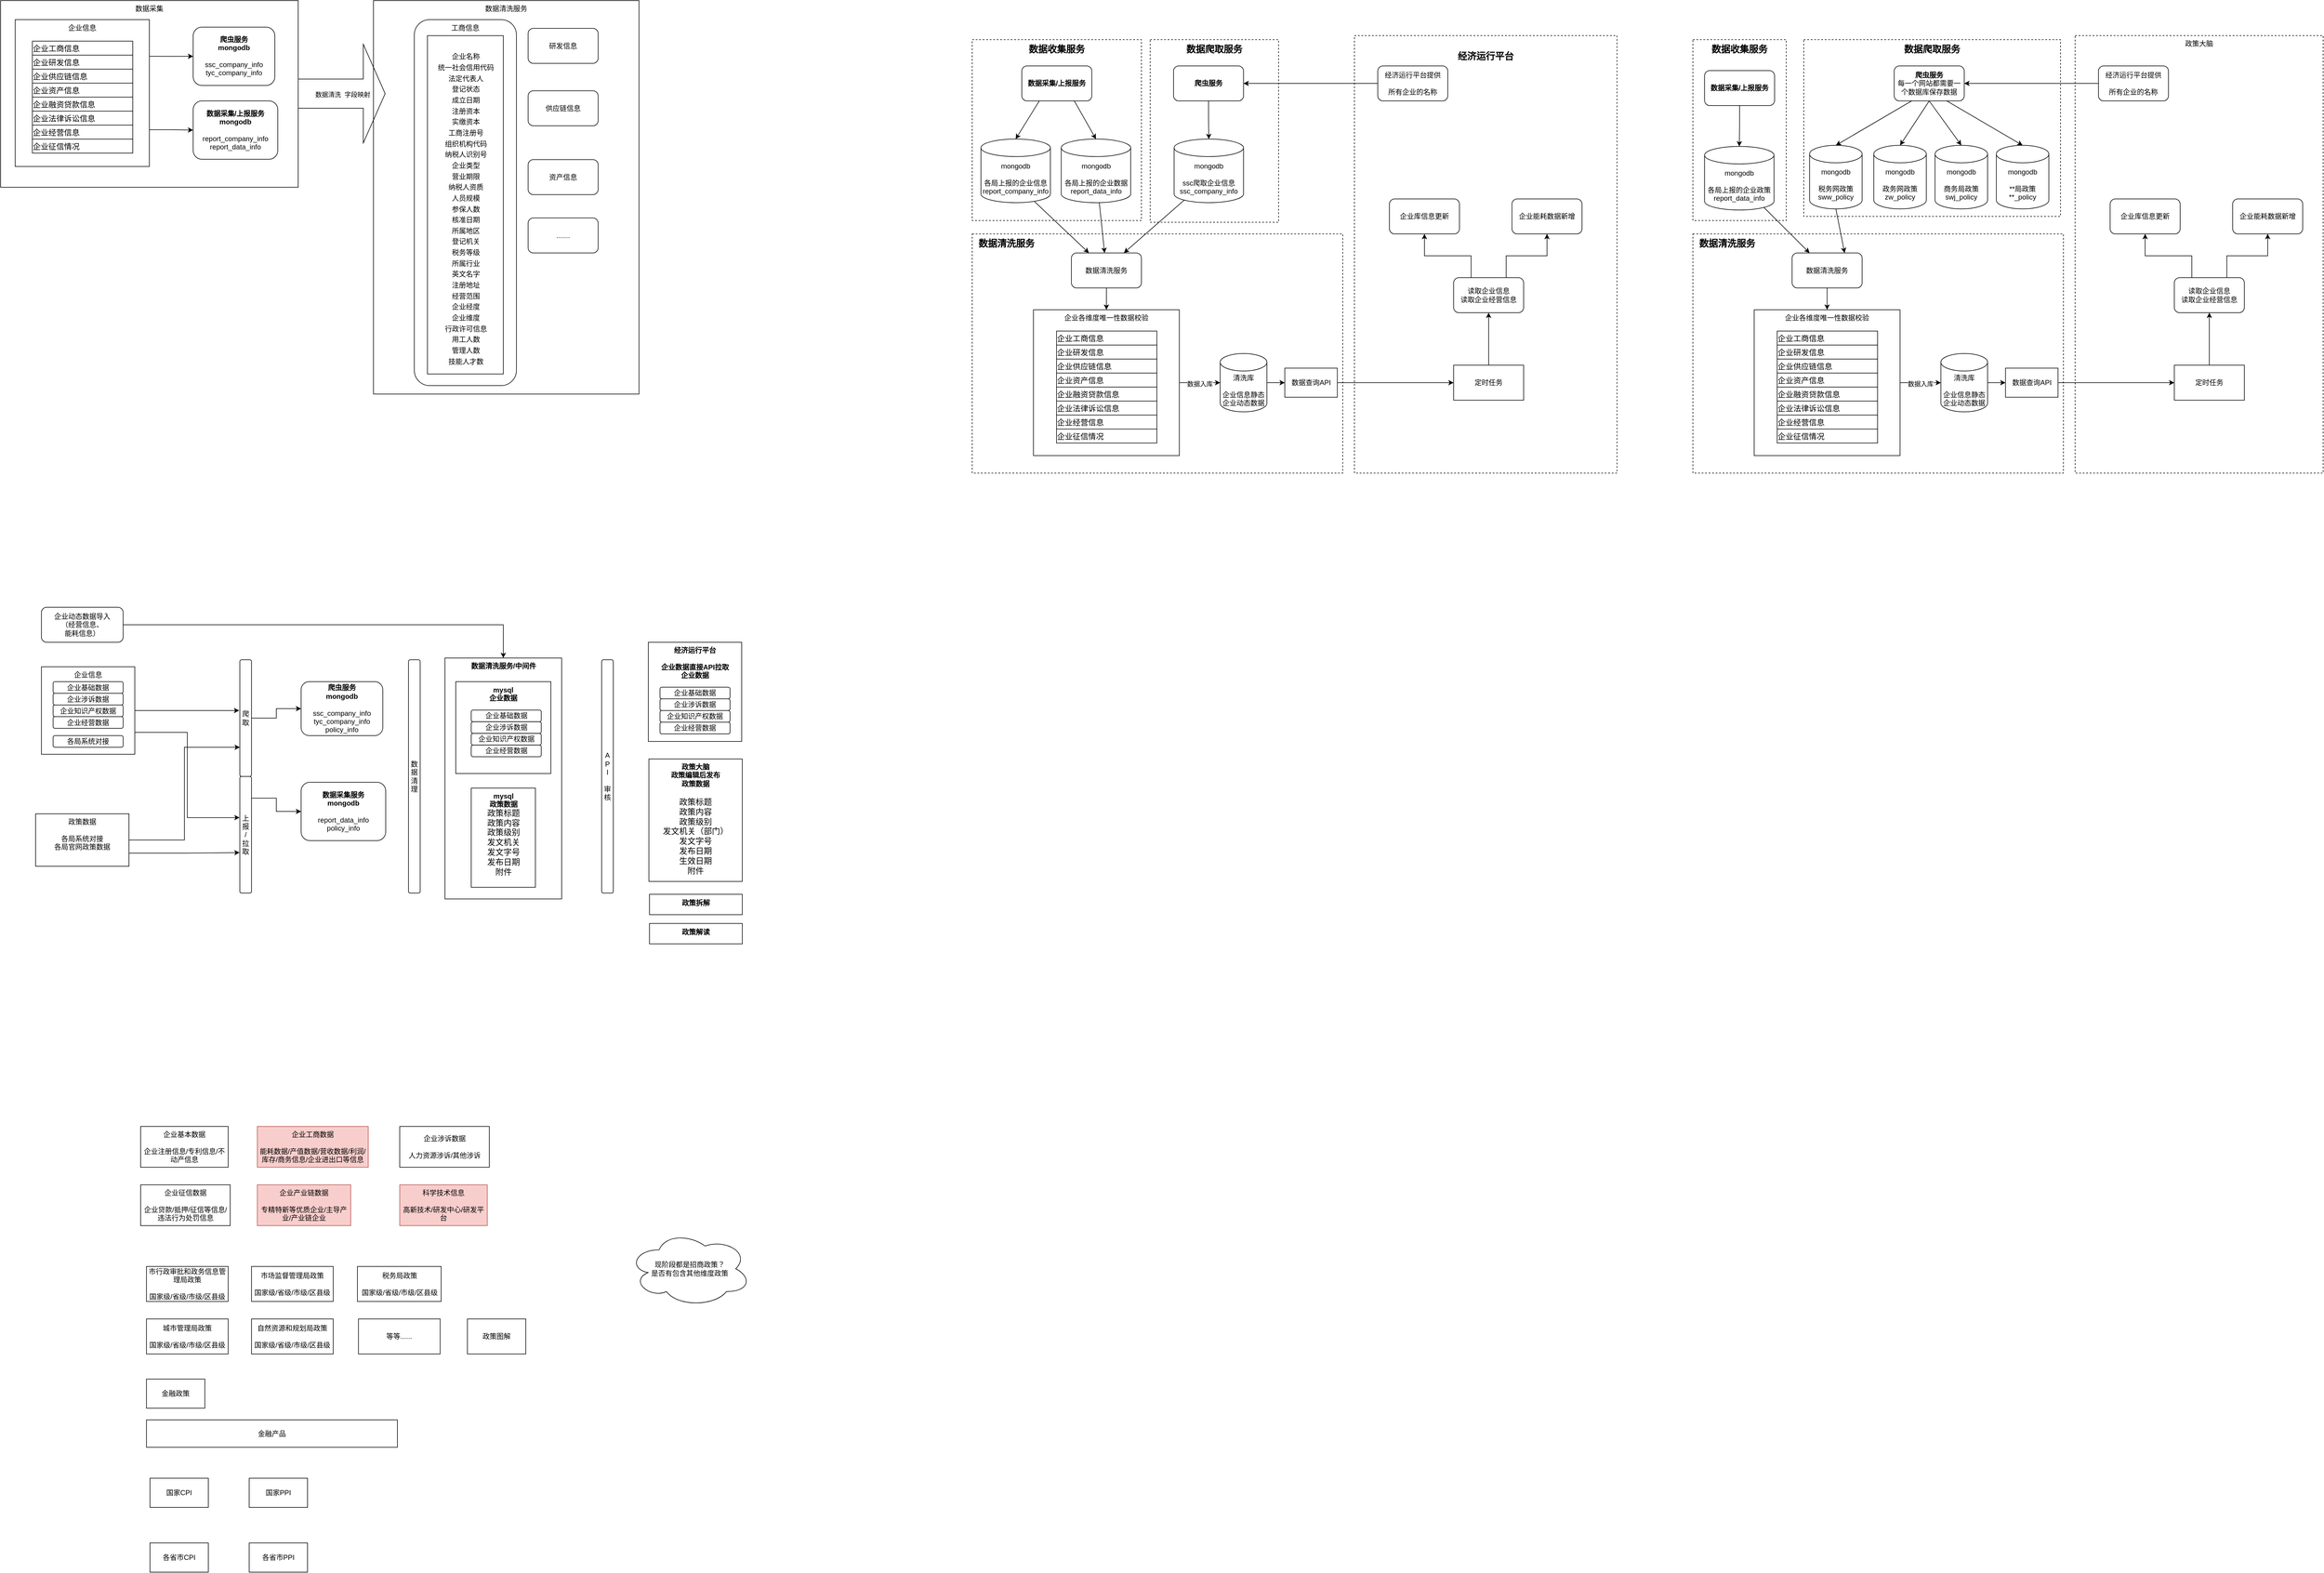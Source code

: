 <mxfile version="22.0.4" type="github">
  <diagram name="第 1 页" id="4M4HZLaa6iFDXuhIEwjB">
    <mxGraphModel dx="1397" dy="775" grid="1" gridSize="10" guides="1" tooltips="1" connect="1" arrows="1" fold="1" page="1" pageScale="1" pageWidth="827" pageHeight="1169" math="0" shadow="0">
      <root>
        <mxCell id="0" />
        <mxCell id="1" parent="0" />
        <mxCell id="1SE_jWrrDIv0ONDhs8Yy-70" value="&lt;b&gt;&lt;font style=&quot;font-size: 16px;&quot;&gt;&amp;nbsp; 数据清洗服务&lt;/font&gt;&lt;/b&gt;" style="rounded=0;whiteSpace=wrap;html=1;align=left;verticalAlign=top;dashed=1;" vertex="1" parent="1">
          <mxGeometry x="1695" y="440" width="635" height="410" as="geometry" />
        </mxCell>
        <mxCell id="1SE_jWrrDIv0ONDhs8Yy-69" value="&lt;b&gt;&lt;font style=&quot;font-size: 16px;&quot;&gt;数据爬取服务&lt;/font&gt;&lt;/b&gt;" style="rounded=0;whiteSpace=wrap;html=1;verticalAlign=top;dashed=1;" vertex="1" parent="1">
          <mxGeometry x="2000" y="106.99" width="220" height="313.01" as="geometry" />
        </mxCell>
        <mxCell id="1SE_jWrrDIv0ONDhs8Yy-68" value="&lt;b&gt;&lt;font style=&quot;font-size: 16px;&quot;&gt;数据收集服务&lt;/font&gt;&lt;/b&gt;" style="rounded=0;whiteSpace=wrap;html=1;verticalAlign=top;dashed=1;" vertex="1" parent="1">
          <mxGeometry x="1695" y="106.99" width="290" height="310" as="geometry" />
        </mxCell>
        <mxCell id="1SE_jWrrDIv0ONDhs8Yy-67" value="&lt;b&gt;&lt;font style=&quot;font-size: 16px;&quot;&gt;&lt;br&gt;经济运行平台&lt;/font&gt;&lt;/b&gt;" style="rounded=0;whiteSpace=wrap;html=1;verticalAlign=top;dashed=1;" vertex="1" parent="1">
          <mxGeometry x="2350" y="100" width="450" height="750" as="geometry" />
        </mxCell>
        <mxCell id="bBOoKxX_dk00QMiVEn9z-44" value="数据清洗服务" style="rounded=0;whiteSpace=wrap;html=1;verticalAlign=top;" parent="1" vertex="1">
          <mxGeometry x="669" y="40.0" width="455" height="674.51" as="geometry" />
        </mxCell>
        <mxCell id="1SE_jWrrDIv0ONDhs8Yy-3" value="数据采集" style="rounded=0;whiteSpace=wrap;html=1;verticalAlign=top;" vertex="1" parent="1">
          <mxGeometry x="30" y="40" width="510" height="320" as="geometry" />
        </mxCell>
        <mxCell id="b4rSDZkDvvmOPCsf5r1Y-9" value="企业信息&lt;br&gt;&lt;br&gt;&lt;table style=&quot;border-collapse: collapse; table-layout: fixed; width: 0px;&quot;&gt;&lt;colgroup&gt;&lt;col style=&quot;width: 172px;&quot; width=&quot;172&quot;&gt;&lt;/colgroup&gt;&lt;tbody&gt;&lt;tr style=&quot;height: 24px;&quot; height=&quot;24&quot;&gt;&lt;td style=&quot;empty-cells: show; line-height: normal; vertical-align: middle; outline-width: 0px; overflow-wrap: break-word; word-break: normal; font-size: 10pt; border-width: 0.5pt; border-style: solid; border-color: rgb(0, 0, 0); text-align: left; width: 172px;&quot; width=&quot;172&quot;&gt;企业工商信息&lt;/td&gt;&lt;/tr&gt;&lt;tr style=&quot;height: 24px;&quot; height=&quot;24&quot;&gt;&lt;td style=&quot;empty-cells: show; line-height: normal; vertical-align: middle; outline-width: 0px; overflow-wrap: break-word; word-break: normal; font-size: 10pt; border-width: 0.5pt; border-style: solid; border-color: rgb(0, 0, 0); text-align: left; width: 172px;&quot; width=&quot;172&quot;&gt;企业研发信息&lt;/td&gt;&lt;/tr&gt;&lt;tr style=&quot;height: 24px;&quot; height=&quot;24&quot;&gt;&lt;td style=&quot;empty-cells: show; line-height: normal; vertical-align: middle; outline-width: 0px; overflow-wrap: break-word; word-break: normal; font-size: 10pt; border-width: 0.5pt; border-style: solid; border-color: rgb(0, 0, 0); text-align: left; width: 172px;&quot; width=&quot;172&quot;&gt;企业供应链信息&lt;/td&gt;&lt;/tr&gt;&lt;tr style=&quot;height: 24px;&quot; height=&quot;24&quot;&gt;&lt;td style=&quot;empty-cells: show; line-height: normal; vertical-align: middle; outline-width: 0px; overflow-wrap: break-word; word-break: normal; font-size: 10pt; border-width: 0.5pt; border-style: solid; border-color: rgb(0, 0, 0); text-align: left; width: 172px;&quot; width=&quot;172&quot;&gt;企业资产信息&lt;/td&gt;&lt;/tr&gt;&lt;tr style=&quot;height: 24px;&quot; height=&quot;24&quot;&gt;&lt;td style=&quot;empty-cells: show; line-height: normal; vertical-align: middle; outline-width: 0px; overflow-wrap: break-word; word-break: normal; font-size: 10pt; border-width: 0.5pt; border-style: solid; border-color: rgb(0, 0, 0); text-align: left; width: 172px;&quot; width=&quot;172&quot;&gt;企业融资贷款信息&lt;/td&gt;&lt;/tr&gt;&lt;tr style=&quot;height: 24px;&quot; height=&quot;24&quot;&gt;&lt;td style=&quot;empty-cells: show; line-height: normal; vertical-align: middle; outline-width: 0px; overflow-wrap: break-word; word-break: normal; font-size: 10pt; border-width: 0.5pt; border-style: solid; border-color: rgb(0, 0, 0); text-align: left; width: 172px;&quot; width=&quot;172&quot;&gt;企业法律诉讼信息&lt;/td&gt;&lt;/tr&gt;&lt;tr style=&quot;height: 24px;&quot; height=&quot;24&quot;&gt;&lt;td style=&quot;empty-cells: show; line-height: normal; vertical-align: middle; outline-width: 0px; overflow-wrap: break-word; word-break: normal; font-size: 10pt; border-width: 0.5pt; border-style: solid; border-color: rgb(0, 0, 0); text-align: left; width: 172px;&quot; width=&quot;172&quot;&gt;企业经营信息&lt;/td&gt;&lt;/tr&gt;&lt;tr style=&quot;height: 24px;&quot; height=&quot;24&quot;&gt;&lt;td style=&quot;empty-cells: show; line-height: normal; vertical-align: middle; outline-width: 0px; overflow-wrap: break-word; word-break: normal; font-size: 10pt; border-width: 0.5pt; border-style: solid; border-color: rgb(0, 0, 0); text-align: left; width: 172px;&quot; width=&quot;172&quot;&gt;企业征信情况&lt;/td&gt;&lt;/tr&gt;&lt;/tbody&gt;&lt;/table&gt;" style="rounded=0;whiteSpace=wrap;html=1;align=center;verticalAlign=top;" parent="1" vertex="1">
          <mxGeometry x="55" y="72.62" width="230" height="251.75" as="geometry" />
        </mxCell>
        <mxCell id="b4rSDZkDvvmOPCsf5r1Y-11" style="edgeStyle=orthogonalEdgeStyle;rounded=0;orthogonalLoop=1;jettySize=auto;html=1;entryX=0;entryY=0.5;entryDx=0;entryDy=0;exitX=1;exitY=0.25;exitDx=0;exitDy=0;" parent="1" source="b4rSDZkDvvmOPCsf5r1Y-9" target="b4rSDZkDvvmOPCsf5r1Y-3" edge="1">
          <mxGeometry relative="1" as="geometry">
            <mxPoint x="385" y="130.49" as="sourcePoint" />
          </mxGeometry>
        </mxCell>
        <mxCell id="b4rSDZkDvvmOPCsf5r1Y-3" value="&lt;b&gt;爬虫服务&lt;br&gt;mongodb&lt;br&gt;&lt;/b&gt;&lt;br&gt;ssc_company_info&lt;br&gt;tyc_company_info" style="rounded=1;whiteSpace=wrap;html=1;" parent="1" vertex="1">
          <mxGeometry x="360" y="85.49" width="140" height="100" as="geometry" />
        </mxCell>
        <mxCell id="yWDx3WJLYbUsVVYtLUWM-5" style="edgeStyle=orthogonalEdgeStyle;rounded=0;orthogonalLoop=1;jettySize=auto;html=1;exitX=1;exitY=0.75;exitDx=0;exitDy=0;" parent="1" source="b4rSDZkDvvmOPCsf5r1Y-9" target="yWDx3WJLYbUsVVYtLUWM-2" edge="1">
          <mxGeometry relative="1" as="geometry">
            <mxPoint x="383.12" y="267.69" as="sourcePoint" />
          </mxGeometry>
        </mxCell>
        <mxCell id="yWDx3WJLYbUsVVYtLUWM-2" value="&lt;b style=&quot;border-color: var(--border-color);&quot;&gt;数据采集/上报服务&lt;br&gt;mongodb&lt;br&gt;&lt;/b&gt;&lt;br&gt;report_company_info&lt;br&gt;report_data_info" style="rounded=1;whiteSpace=wrap;html=1;" parent="1" vertex="1">
          <mxGeometry x="360" y="211.99" width="145" height="100" as="geometry" />
        </mxCell>
        <mxCell id="Ni6QwDA9w7rpbr3JU669-1" value="企业基本数据&lt;br&gt;&lt;br&gt;企业注册信息/专利信息/不动产信息" style="rounded=0;whiteSpace=wrap;html=1;" parent="1" vertex="1">
          <mxGeometry x="270" y="1970" width="150" height="70" as="geometry" />
        </mxCell>
        <mxCell id="Ni6QwDA9w7rpbr3JU669-2" value="企业工商数据&lt;br&gt;&lt;br&gt;能耗数据/产值数据/营收数据/利润/库存/商务信息/企业进出口等信息" style="rounded=0;whiteSpace=wrap;html=1;fillColor=#f8cecc;strokeColor=#b85450;" parent="1" vertex="1">
          <mxGeometry x="470" y="1970" width="190" height="70" as="geometry" />
        </mxCell>
        <mxCell id="Ni6QwDA9w7rpbr3JU669-3" value="市行政审批和政务信息管理局政策&lt;br&gt;&lt;br&gt;国家级/省级/市级/区县级" style="rounded=0;whiteSpace=wrap;html=1;" parent="1" vertex="1">
          <mxGeometry x="280" y="2210" width="140" height="60" as="geometry" />
        </mxCell>
        <mxCell id="Ni6QwDA9w7rpbr3JU669-8" value="金融政策" style="rounded=0;whiteSpace=wrap;html=1;" parent="1" vertex="1">
          <mxGeometry x="280" y="2403" width="100" height="50" as="geometry" />
        </mxCell>
        <mxCell id="Ni6QwDA9w7rpbr3JU669-9" value="金融产品" style="rounded=0;whiteSpace=wrap;html=1;" parent="1" vertex="1">
          <mxGeometry x="280" y="2473" width="430" height="47" as="geometry" />
        </mxCell>
        <mxCell id="Ni6QwDA9w7rpbr3JU669-10" value="政策图解" style="rounded=0;whiteSpace=wrap;html=1;" parent="1" vertex="1">
          <mxGeometry x="830" y="2300" width="100" height="60" as="geometry" />
        </mxCell>
        <mxCell id="Ni6QwDA9w7rpbr3JU669-11" value="国家CPI" style="rounded=0;whiteSpace=wrap;html=1;" parent="1" vertex="1">
          <mxGeometry x="286" y="2573" width="100" height="50" as="geometry" />
        </mxCell>
        <mxCell id="Ni6QwDA9w7rpbr3JU669-12" value="各省市CPI" style="rounded=0;whiteSpace=wrap;html=1;aspect=fixed;" parent="1" vertex="1">
          <mxGeometry x="286" y="2684" width="100" height="50" as="geometry" />
        </mxCell>
        <mxCell id="Ni6QwDA9w7rpbr3JU669-13" value="国家PPI" style="rounded=0;whiteSpace=wrap;html=1;" parent="1" vertex="1">
          <mxGeometry x="456" y="2573" width="100" height="50" as="geometry" />
        </mxCell>
        <mxCell id="Ni6QwDA9w7rpbr3JU669-14" value="各省市PPI" style="rounded=0;whiteSpace=wrap;html=1;aspect=fixed;" parent="1" vertex="1">
          <mxGeometry x="456" y="2684" width="100" height="50" as="geometry" />
        </mxCell>
        <mxCell id="Ni6QwDA9w7rpbr3JU669-15" value="企业涉诉数据&lt;br&gt;&lt;br&gt;人力资源涉诉/其他涉诉" style="rounded=0;whiteSpace=wrap;html=1;" parent="1" vertex="1">
          <mxGeometry x="714" y="1970" width="153.5" height="70" as="geometry" />
        </mxCell>
        <mxCell id="Ni6QwDA9w7rpbr3JU669-16" value="市场监督管理局政策&lt;br&gt;&lt;br&gt;国家级/省级/市级/区县级" style="rounded=0;whiteSpace=wrap;html=1;" parent="1" vertex="1">
          <mxGeometry x="460" y="2210" width="140" height="60" as="geometry" />
        </mxCell>
        <mxCell id="Ni6QwDA9w7rpbr3JU669-17" value="税务局政策&lt;br&gt;&lt;br&gt;国家级/省级/市级/区县级" style="rounded=0;whiteSpace=wrap;html=1;" parent="1" vertex="1">
          <mxGeometry x="641.5" y="2210" width="143.5" height="60" as="geometry" />
        </mxCell>
        <mxCell id="Ni6QwDA9w7rpbr3JU669-19" value="城市管理局政策&lt;br&gt;&lt;br&gt;国家级/省级/市级/区县级" style="rounded=0;whiteSpace=wrap;html=1;" parent="1" vertex="1">
          <mxGeometry x="280" y="2300" width="140" height="60" as="geometry" />
        </mxCell>
        <mxCell id="Ni6QwDA9w7rpbr3JU669-20" value="自然资源和规划局政策&lt;br&gt;&lt;br&gt;国家级/省级/市级/区县级" style="rounded=0;whiteSpace=wrap;html=1;" parent="1" vertex="1">
          <mxGeometry x="460" y="2300" width="140" height="60" as="geometry" />
        </mxCell>
        <mxCell id="Ni6QwDA9w7rpbr3JU669-21" value="等等......" style="rounded=0;whiteSpace=wrap;html=1;" parent="1" vertex="1">
          <mxGeometry x="643.25" y="2300" width="140" height="60" as="geometry" />
        </mxCell>
        <mxCell id="Ni6QwDA9w7rpbr3JU669-22" value="企业产业链数据&lt;br&gt;&lt;br&gt;专精特新等优质企业/主导产业/产业链企业" style="rounded=0;whiteSpace=wrap;html=1;fillColor=#f8cecc;strokeColor=#b85450;" parent="1" vertex="1">
          <mxGeometry x="470" y="2070" width="160" height="70" as="geometry" />
        </mxCell>
        <mxCell id="Ni6QwDA9w7rpbr3JU669-24" value="企业征信数据&lt;br&gt;&lt;br&gt;企业贷款/抵押/征信等信息/违法行为处罚信息" style="rounded=0;whiteSpace=wrap;html=1;" parent="1" vertex="1">
          <mxGeometry x="270" y="2070" width="153.5" height="70" as="geometry" />
        </mxCell>
        <mxCell id="Ni6QwDA9w7rpbr3JU669-26" value="科学技术信息&lt;br&gt;&lt;br&gt;高新技术/研发中心/研发平台" style="rounded=0;whiteSpace=wrap;html=1;fillColor=#f8cecc;strokeColor=#b85450;" parent="1" vertex="1">
          <mxGeometry x="714" y="2070" width="150" height="70" as="geometry" />
        </mxCell>
        <mxCell id="Ni6QwDA9w7rpbr3JU669-27" value="现阶段都是招商政策？&lt;br&gt;是否有包含其他维度政策" style="ellipse;shape=cloud;whiteSpace=wrap;html=1;" parent="1" vertex="1">
          <mxGeometry x="1106" y="2149" width="210" height="130" as="geometry" />
        </mxCell>
        <mxCell id="bBOoKxX_dk00QMiVEn9z-1" value="&lt;b&gt;数据清洗服务/中间件&lt;/b&gt;" style="rounded=0;whiteSpace=wrap;html=1;verticalAlign=top;" parent="1" vertex="1">
          <mxGeometry x="791.5" y="1167" width="200" height="413" as="geometry" />
        </mxCell>
        <mxCell id="bBOoKxX_dk00QMiVEn9z-2" value="企业信息" style="rounded=0;whiteSpace=wrap;html=1;align=center;verticalAlign=top;" parent="1" vertex="1">
          <mxGeometry x="100" y="1182" width="160" height="150" as="geometry" />
        </mxCell>
        <mxCell id="bBOoKxX_dk00QMiVEn9z-3" value="企业基础数据" style="rounded=1;whiteSpace=wrap;html=1;" parent="1" vertex="1">
          <mxGeometry x="120" y="1207.5" width="120" height="20" as="geometry" />
        </mxCell>
        <mxCell id="bBOoKxX_dk00QMiVEn9z-4" style="edgeStyle=orthogonalEdgeStyle;rounded=0;orthogonalLoop=1;jettySize=auto;html=1;entryX=0;entryY=0.5;entryDx=0;entryDy=0;" parent="1" source="bBOoKxX_dk00QMiVEn9z-5" target="bBOoKxX_dk00QMiVEn9z-6" edge="1">
          <mxGeometry relative="1" as="geometry" />
        </mxCell>
        <mxCell id="bBOoKxX_dk00QMiVEn9z-5" value="爬取" style="rounded=1;whiteSpace=wrap;html=1;" parent="1" vertex="1">
          <mxGeometry x="440" y="1170" width="20" height="200" as="geometry" />
        </mxCell>
        <mxCell id="bBOoKxX_dk00QMiVEn9z-6" value="&lt;b&gt;爬虫服务&lt;br&gt;mongodb&lt;br&gt;&lt;/b&gt;&lt;br&gt;ssc_company_info&lt;br&gt;tyc_company_info&lt;br&gt;policy_info" style="rounded=1;whiteSpace=wrap;html=1;" parent="1" vertex="1">
          <mxGeometry x="545" y="1207.5" width="140" height="92.5" as="geometry" />
        </mxCell>
        <mxCell id="bBOoKxX_dk00QMiVEn9z-7" style="edgeStyle=orthogonalEdgeStyle;rounded=0;orthogonalLoop=1;jettySize=auto;html=1;exitX=0.906;exitY=0.186;exitDx=0;exitDy=0;exitPerimeter=0;" parent="1" source="bBOoKxX_dk00QMiVEn9z-8" target="bBOoKxX_dk00QMiVEn9z-15" edge="1">
          <mxGeometry relative="1" as="geometry" />
        </mxCell>
        <mxCell id="bBOoKxX_dk00QMiVEn9z-8" value="上报&lt;br&gt;/&lt;br&gt;拉取" style="rounded=1;whiteSpace=wrap;html=1;" parent="1" vertex="1">
          <mxGeometry x="440" y="1370" width="20" height="200" as="geometry" />
        </mxCell>
        <mxCell id="bBOoKxX_dk00QMiVEn9z-9" value="企业涉诉数据" style="rounded=1;whiteSpace=wrap;html=1;" parent="1" vertex="1">
          <mxGeometry x="120" y="1227.5" width="120" height="20" as="geometry" />
        </mxCell>
        <mxCell id="bBOoKxX_dk00QMiVEn9z-10" value="企业知识产权数据" style="rounded=1;whiteSpace=wrap;html=1;" parent="1" vertex="1">
          <mxGeometry x="120" y="1247.5" width="120" height="20" as="geometry" />
        </mxCell>
        <mxCell id="bBOoKxX_dk00QMiVEn9z-11" value="企业经营数据" style="rounded=1;whiteSpace=wrap;html=1;" parent="1" vertex="1">
          <mxGeometry x="120" y="1267.5" width="120" height="20" as="geometry" />
        </mxCell>
        <mxCell id="bBOoKxX_dk00QMiVEn9z-12" style="edgeStyle=orthogonalEdgeStyle;rounded=0;orthogonalLoop=1;jettySize=auto;html=1;exitX=1;exitY=0.5;exitDx=0;exitDy=0;entryX=-0.055;entryY=0.435;entryDx=0;entryDy=0;entryPerimeter=0;" parent="1" source="bBOoKxX_dk00QMiVEn9z-2" target="bBOoKxX_dk00QMiVEn9z-5" edge="1">
          <mxGeometry relative="1" as="geometry" />
        </mxCell>
        <mxCell id="bBOoKxX_dk00QMiVEn9z-13" value="&lt;b&gt;mysql&lt;br&gt;政策数据&lt;/b&gt;&lt;br&gt;&lt;span style=&quot;font-family: 等线; font-size: 10.5pt; background-color: initial;&quot;&gt;政策标题&lt;br&gt;&lt;/span&gt;&lt;span style=&quot;font-family: 等线; font-size: 10.5pt; background-color: initial;&quot;&gt;政策内容&lt;br&gt;&lt;/span&gt;&lt;span style=&quot;background-color: initial; font-size: 10.5pt; font-family: 等线;&quot;&gt;政策级别&lt;br&gt;&lt;/span&gt;&lt;span style=&quot;font-family: 等线; font-size: 10.5pt; background-color: initial;&quot;&gt;发文机关&lt;br&gt;&lt;/span&gt;&lt;span style=&quot;font-family: 等线; font-size: 10.5pt; background-color: initial;&quot;&gt;发文字号&lt;br&gt;&lt;/span&gt;&lt;span style=&quot;font-family: 等线; font-size: 10.5pt; background-color: initial;&quot;&gt;发布日期&lt;br&gt;&lt;/span&gt;&lt;span style=&quot;font-family: 等线; font-size: 10.5pt; background-color: initial;&quot;&gt;附件&lt;/span&gt;&lt;span style=&quot;font-family: 等线; font-size: 10.5pt; background-color: initial;&quot;&gt;&lt;br&gt;&lt;/span&gt;" style="rounded=0;whiteSpace=wrap;html=1;verticalAlign=top;align=center;" parent="1" vertex="1">
          <mxGeometry x="836.5" y="1390" width="110" height="170" as="geometry" />
        </mxCell>
        <mxCell id="bBOoKxX_dk00QMiVEn9z-14" value="数据清理" style="rounded=1;whiteSpace=wrap;html=1;" parent="1" vertex="1">
          <mxGeometry x="729" y="1170" width="20" height="400" as="geometry" />
        </mxCell>
        <mxCell id="bBOoKxX_dk00QMiVEn9z-15" value="&lt;b style=&quot;border-color: var(--border-color);&quot;&gt;数据采集服务&lt;br&gt;mongodb&lt;br&gt;&lt;/b&gt;&lt;br&gt;report_data_info&lt;br&gt;policy_info" style="rounded=1;whiteSpace=wrap;html=1;" parent="1" vertex="1">
          <mxGeometry x="545" y="1380" width="145" height="100" as="geometry" />
        </mxCell>
        <mxCell id="bBOoKxX_dk00QMiVEn9z-16" style="edgeStyle=orthogonalEdgeStyle;rounded=0;orthogonalLoop=1;jettySize=auto;html=1;exitX=1;exitY=0.75;exitDx=0;exitDy=0;entryX=-0.02;entryY=0.653;entryDx=0;entryDy=0;entryPerimeter=0;" parent="1" source="bBOoKxX_dk00QMiVEn9z-17" target="bBOoKxX_dk00QMiVEn9z-8" edge="1">
          <mxGeometry relative="1" as="geometry" />
        </mxCell>
        <mxCell id="bBOoKxX_dk00QMiVEn9z-17" value="政策数据&lt;br&gt;&lt;br&gt;各局系统对接&lt;br&gt;各局官网政策数据" style="rounded=0;whiteSpace=wrap;html=1;align=center;verticalAlign=top;" parent="1" vertex="1">
          <mxGeometry x="90" y="1434" width="160" height="90" as="geometry" />
        </mxCell>
        <mxCell id="bBOoKxX_dk00QMiVEn9z-18" style="edgeStyle=orthogonalEdgeStyle;rounded=0;orthogonalLoop=1;jettySize=auto;html=1;entryX=0;entryY=0.75;entryDx=0;entryDy=0;" parent="1" source="bBOoKxX_dk00QMiVEn9z-17" target="bBOoKxX_dk00QMiVEn9z-5" edge="1">
          <mxGeometry relative="1" as="geometry" />
        </mxCell>
        <mxCell id="bBOoKxX_dk00QMiVEn9z-19" style="edgeStyle=orthogonalEdgeStyle;rounded=0;orthogonalLoop=1;jettySize=auto;html=1;exitX=1;exitY=0.75;exitDx=0;exitDy=0;entryX=-0.02;entryY=0.353;entryDx=0;entryDy=0;entryPerimeter=0;" parent="1" source="bBOoKxX_dk00QMiVEn9z-2" target="bBOoKxX_dk00QMiVEn9z-8" edge="1">
          <mxGeometry relative="1" as="geometry" />
        </mxCell>
        <mxCell id="bBOoKxX_dk00QMiVEn9z-20" value="A&lt;br&gt;P&lt;br&gt;I&lt;br&gt;&lt;br&gt;审核" style="rounded=1;whiteSpace=wrap;html=1;" parent="1" vertex="1">
          <mxGeometry x="1060" y="1170" width="20" height="400" as="geometry" />
        </mxCell>
        <mxCell id="bBOoKxX_dk00QMiVEn9z-21" value="&lt;b&gt;政策大脑&lt;br&gt;政策编辑后发布&lt;br&gt;政策数据&lt;/b&gt;&lt;br&gt;&lt;span style=&quot;font-family: 等线; font-size: 10.5pt; background-color: initial;&quot;&gt;&lt;br&gt;政策标题&lt;br&gt;&lt;/span&gt;&lt;span style=&quot;font-family: 等线; font-size: 10.5pt; background-color: initial;&quot;&gt;政策内容&lt;br&gt;&lt;/span&gt;&lt;span style=&quot;background-color: initial; font-size: 10.5pt; font-family: 等线;&quot;&gt;政策级别&lt;br&gt;&lt;/span&gt;&lt;span style=&quot;font-family: 等线; font-size: 10.5pt; background-color: initial;&quot;&gt;发文机关（部门）&lt;br&gt;&lt;/span&gt;&lt;span style=&quot;font-family: 等线; font-size: 10.5pt; background-color: initial;&quot;&gt;发文字号&lt;br&gt;&lt;/span&gt;&lt;span style=&quot;font-family: 等线; font-size: 10.5pt; background-color: initial;&quot;&gt;发布日期&lt;br&gt;生效日期&lt;br&gt;&lt;/span&gt;&lt;span style=&quot;font-family: 等线; font-size: 10.5pt; background-color: initial;&quot;&gt;附件&lt;/span&gt;&lt;span style=&quot;font-family: 等线; font-size: 10.5pt; background-color: initial;&quot;&gt;&lt;br&gt;&lt;/span&gt;" style="rounded=0;whiteSpace=wrap;html=1;verticalAlign=top;align=center;" parent="1" vertex="1">
          <mxGeometry x="1141" y="1340" width="160" height="210" as="geometry" />
        </mxCell>
        <mxCell id="bBOoKxX_dk00QMiVEn9z-22" value="各局系统对接" style="rounded=1;whiteSpace=wrap;html=1;" parent="1" vertex="1">
          <mxGeometry x="120" y="1300" width="120" height="20" as="geometry" />
        </mxCell>
        <mxCell id="bBOoKxX_dk00QMiVEn9z-23" value="&lt;b&gt;mysql&lt;br&gt;企业数据&lt;/b&gt;&lt;br&gt;&lt;span style=&quot;font-family: 等线; font-size: 10.5pt; background-color: initial;&quot;&gt;&lt;br&gt;&lt;/span&gt;" style="rounded=0;whiteSpace=wrap;html=1;verticalAlign=top;align=center;" parent="1" vertex="1">
          <mxGeometry x="810" y="1207.5" width="163" height="157.5" as="geometry" />
        </mxCell>
        <mxCell id="bBOoKxX_dk00QMiVEn9z-24" value="&lt;b&gt;经济运行平台&lt;br&gt;&lt;br&gt;企业数据直接API拉取&lt;br&gt;企业数据&lt;/b&gt;&lt;br&gt;&lt;span style=&quot;font-family: 等线; font-size: 10.5pt; background-color: initial;&quot;&gt;&lt;br&gt;&lt;/span&gt;" style="rounded=0;whiteSpace=wrap;html=1;verticalAlign=top;align=center;" parent="1" vertex="1">
          <mxGeometry x="1140" y="1140" width="160" height="170" as="geometry" />
        </mxCell>
        <mxCell id="bBOoKxX_dk00QMiVEn9z-25" value="企业基础数据" style="rounded=1;whiteSpace=wrap;html=1;" parent="1" vertex="1">
          <mxGeometry x="1160" y="1217" width="120" height="20" as="geometry" />
        </mxCell>
        <mxCell id="bBOoKxX_dk00QMiVEn9z-26" value="企业涉诉数据" style="rounded=1;whiteSpace=wrap;html=1;" parent="1" vertex="1">
          <mxGeometry x="1160" y="1237" width="120" height="20" as="geometry" />
        </mxCell>
        <mxCell id="bBOoKxX_dk00QMiVEn9z-27" value="企业知识产权数据" style="rounded=1;whiteSpace=wrap;html=1;" parent="1" vertex="1">
          <mxGeometry x="1160" y="1257" width="120" height="20" as="geometry" />
        </mxCell>
        <mxCell id="bBOoKxX_dk00QMiVEn9z-28" value="企业经营数据" style="rounded=1;whiteSpace=wrap;html=1;" parent="1" vertex="1">
          <mxGeometry x="1160" y="1277" width="120" height="20" as="geometry" />
        </mxCell>
        <mxCell id="bBOoKxX_dk00QMiVEn9z-29" value="&lt;b&gt;政策解读&lt;/b&gt;&lt;span style=&quot;font-family: 等线; font-size: 10.5pt; background-color: initial;&quot;&gt;&lt;br&gt;&lt;/span&gt;" style="rounded=0;whiteSpace=wrap;html=1;verticalAlign=top;align=center;" parent="1" vertex="1">
          <mxGeometry x="1142" y="1622" width="159" height="35" as="geometry" />
        </mxCell>
        <mxCell id="bBOoKxX_dk00QMiVEn9z-30" value="&lt;b&gt;政策拆解&lt;/b&gt;&lt;span style=&quot;font-family: 等线; font-size: 10.5pt; background-color: initial;&quot;&gt;&lt;br&gt;&lt;/span&gt;" style="rounded=0;whiteSpace=wrap;html=1;verticalAlign=top;align=center;" parent="1" vertex="1">
          <mxGeometry x="1142" y="1572" width="159" height="35" as="geometry" />
        </mxCell>
        <mxCell id="bBOoKxX_dk00QMiVEn9z-31" value="企业基础数据" style="rounded=1;whiteSpace=wrap;html=1;" parent="1" vertex="1">
          <mxGeometry x="836.5" y="1256.25" width="120" height="20" as="geometry" />
        </mxCell>
        <mxCell id="bBOoKxX_dk00QMiVEn9z-32" value="企业涉诉数据" style="rounded=1;whiteSpace=wrap;html=1;" parent="1" vertex="1">
          <mxGeometry x="836.5" y="1276.25" width="120" height="20" as="geometry" />
        </mxCell>
        <mxCell id="bBOoKxX_dk00QMiVEn9z-33" value="企业知识产权数据" style="rounded=1;whiteSpace=wrap;html=1;" parent="1" vertex="1">
          <mxGeometry x="836.5" y="1296.25" width="120" height="20" as="geometry" />
        </mxCell>
        <mxCell id="bBOoKxX_dk00QMiVEn9z-34" value="企业经营数据" style="rounded=1;whiteSpace=wrap;html=1;" parent="1" vertex="1">
          <mxGeometry x="836.5" y="1316.25" width="120" height="20" as="geometry" />
        </mxCell>
        <mxCell id="bBOoKxX_dk00QMiVEn9z-35" style="edgeStyle=orthogonalEdgeStyle;rounded=0;orthogonalLoop=1;jettySize=auto;html=1;exitX=1;exitY=0.5;exitDx=0;exitDy=0;entryX=0.5;entryY=0;entryDx=0;entryDy=0;" parent="1" source="bBOoKxX_dk00QMiVEn9z-36" target="bBOoKxX_dk00QMiVEn9z-1" edge="1">
          <mxGeometry relative="1" as="geometry" />
        </mxCell>
        <mxCell id="bBOoKxX_dk00QMiVEn9z-36" value="企业动态数据导入&lt;br&gt;（经营信息、&lt;br&gt;能耗信息）" style="rounded=1;whiteSpace=wrap;html=1;" parent="1" vertex="1">
          <mxGeometry x="100" y="1080" width="140" height="60" as="geometry" />
        </mxCell>
        <mxCell id="bBOoKxX_dk00QMiVEn9z-38" value="" style="shape=flexArrow;endArrow=classic;html=1;rounded=0;endWidth=118;endSize=12.14;width=50;" parent="1" edge="1">
          <mxGeometry width="50" height="50" relative="1" as="geometry">
            <mxPoint x="539.5" y="199.5" as="sourcePoint" />
            <mxPoint x="689.5" y="199.5" as="targetPoint" />
          </mxGeometry>
        </mxCell>
        <mxCell id="bBOoKxX_dk00QMiVEn9z-41" value="数据清洗&amp;nbsp; 字段映射" style="edgeLabel;html=1;align=center;verticalAlign=middle;resizable=0;points=[];" parent="bBOoKxX_dk00QMiVEn9z-38" vertex="1" connectable="0">
          <mxGeometry x="-0.253" y="2" relative="1" as="geometry">
            <mxPoint x="20" y="3" as="offset" />
          </mxGeometry>
        </mxCell>
        <mxCell id="bBOoKxX_dk00QMiVEn9z-45" value="工商信息&lt;br&gt;" style="rounded=1;whiteSpace=wrap;html=1;verticalAlign=top;" parent="1" vertex="1">
          <mxGeometry x="739" y="72.62" width="175" height="627.38" as="geometry" />
        </mxCell>
        <mxCell id="bBOoKxX_dk00QMiVEn9z-46" value="供应链信息" style="rounded=1;whiteSpace=wrap;html=1;verticalAlign=middle;align=center;" parent="1" vertex="1">
          <mxGeometry x="934" y="194.61" width="120" height="60" as="geometry" />
        </mxCell>
        <mxCell id="bBOoKxX_dk00QMiVEn9z-47" value="......." style="rounded=1;whiteSpace=wrap;html=1;verticalAlign=middle;align=center;" parent="1" vertex="1">
          <mxGeometry x="934" y="412.62" width="120" height="60" as="geometry" />
        </mxCell>
        <mxCell id="bBOoKxX_dk00QMiVEn9z-48" value="资产信息" style="rounded=1;whiteSpace=wrap;html=1;verticalAlign=middle;align=center;" parent="1" vertex="1">
          <mxGeometry x="934" y="312.62" width="120" height="60" as="geometry" />
        </mxCell>
        <mxCell id="bBOoKxX_dk00QMiVEn9z-49" value="研发信息" style="rounded=1;whiteSpace=wrap;html=1;verticalAlign=middle;align=center;" parent="1" vertex="1">
          <mxGeometry x="934" y="87.62" width="120" height="60" as="geometry" />
        </mxCell>
        <mxCell id="LPctHTdcvew_OnTX13Tw-1" value="&lt;br&gt;&lt;table style=&quot;border-collapse:&lt;br/&gt; collapse;width:48pt&quot; width=&quot;64&quot; cellspacing=&quot;0&quot; cellpadding=&quot;0&quot; border=&quot;0&quot;&gt; &lt;colgroup&gt;&lt;col style=&quot;width:48pt&quot; width=&quot;64&quot;&gt;&lt;/colgroup&gt; &lt;tbody&gt;&lt;tr style=&quot;height:14.0pt&quot; height=&quot;19&quot;&gt;  &lt;td style=&quot;height:14.0pt;width:48pt&quot; width=&quot;64&quot; height=&quot;19&quot;&gt;企业名称&lt;/td&gt; &lt;/tr&gt; &lt;tr style=&quot;height:14.0pt&quot; height=&quot;19&quot;&gt;  &lt;td style=&quot;height:14.0pt&quot; height=&quot;19&quot;&gt;统一社会信用代码&lt;/td&gt; &lt;/tr&gt; &lt;tr style=&quot;height:14.0pt&quot; height=&quot;19&quot;&gt;  &lt;td style=&quot;height:14.0pt&quot; height=&quot;19&quot;&gt;法定代表人&lt;/td&gt; &lt;/tr&gt; &lt;tr style=&quot;height:14.0pt&quot; height=&quot;19&quot;&gt;  &lt;td style=&quot;height:14.0pt&quot; height=&quot;19&quot;&gt;登记状态&lt;/td&gt; &lt;/tr&gt; &lt;tr style=&quot;height:14.0pt&quot; height=&quot;19&quot;&gt;  &lt;td style=&quot;height:14.0pt&quot; height=&quot;19&quot;&gt;成立日期&lt;/td&gt; &lt;/tr&gt; &lt;tr style=&quot;height:14.0pt&quot; height=&quot;19&quot;&gt;  &lt;td style=&quot;height:14.0pt&quot; height=&quot;19&quot;&gt;注册资本&lt;/td&gt; &lt;/tr&gt; &lt;tr style=&quot;height:14.0pt&quot; height=&quot;19&quot;&gt;  &lt;td style=&quot;height:14.0pt&quot; height=&quot;19&quot;&gt;实缴资本&lt;/td&gt; &lt;/tr&gt; &lt;tr style=&quot;height:14.0pt&quot; height=&quot;19&quot;&gt;  &lt;td style=&quot;height:14.0pt&quot; height=&quot;19&quot;&gt;工商注册号&lt;/td&gt; &lt;/tr&gt; &lt;tr style=&quot;height:14.0pt&quot; height=&quot;19&quot;&gt;  &lt;td style=&quot;height:14.0pt&quot; height=&quot;19&quot;&gt;组织机构代码&lt;/td&gt; &lt;/tr&gt; &lt;tr style=&quot;height:14.0pt&quot; height=&quot;19&quot;&gt;  &lt;td style=&quot;height:14.0pt&quot; height=&quot;19&quot;&gt;纳税人识别号&lt;/td&gt; &lt;/tr&gt; &lt;tr style=&quot;height:14.0pt&quot; height=&quot;19&quot;&gt;  &lt;td style=&quot;height:14.0pt&quot; height=&quot;19&quot;&gt;企业类型&lt;/td&gt; &lt;/tr&gt; &lt;tr style=&quot;height:14.0pt&quot; height=&quot;19&quot;&gt;  &lt;td style=&quot;height:14.0pt&quot; height=&quot;19&quot;&gt;营业期限&lt;/td&gt; &lt;/tr&gt; &lt;tr style=&quot;height:14.0pt&quot; height=&quot;19&quot;&gt;  &lt;td style=&quot;height:14.0pt&quot; height=&quot;19&quot;&gt;纳税人资质&lt;/td&gt; &lt;/tr&gt; &lt;tr style=&quot;height:14.0pt&quot; height=&quot;19&quot;&gt;  &lt;td style=&quot;height:14.0pt&quot; height=&quot;19&quot;&gt;人员规模&lt;/td&gt; &lt;/tr&gt; &lt;tr style=&quot;height:14.0pt&quot; height=&quot;19&quot;&gt;  &lt;td style=&quot;height:14.0pt&quot; height=&quot;19&quot;&gt;参保人数&lt;/td&gt; &lt;/tr&gt; &lt;tr style=&quot;height:14.0pt&quot; height=&quot;19&quot;&gt;  &lt;td style=&quot;height:14.0pt&quot; height=&quot;19&quot;&gt;核准日期&lt;/td&gt; &lt;/tr&gt; &lt;tr style=&quot;height:14.0pt&quot; height=&quot;19&quot;&gt;  &lt;td style=&quot;height:14.0pt&quot; height=&quot;19&quot;&gt;所属地区&lt;/td&gt; &lt;/tr&gt; &lt;tr style=&quot;height:14.0pt&quot; height=&quot;19&quot;&gt;  &lt;td style=&quot;height:14.0pt&quot; height=&quot;19&quot;&gt;登记机关&lt;/td&gt; &lt;/tr&gt; &lt;tr style=&quot;height:14.0pt&quot; height=&quot;19&quot;&gt;  &lt;td style=&quot;height:14.0pt&quot; height=&quot;19&quot;&gt;税务等级&lt;/td&gt; &lt;/tr&gt; &lt;tr style=&quot;height:14.0pt&quot; height=&quot;19&quot;&gt;  &lt;td style=&quot;height:14.0pt&quot; height=&quot;19&quot;&gt;所属行业&lt;/td&gt; &lt;/tr&gt; &lt;tr style=&quot;height:14.0pt&quot; height=&quot;19&quot;&gt;  &lt;td style=&quot;height:14.0pt&quot; height=&quot;19&quot;&gt;英文名字&lt;/td&gt; &lt;/tr&gt; &lt;tr style=&quot;height:14.0pt&quot; height=&quot;19&quot;&gt;  &lt;td style=&quot;height:14.0pt&quot; height=&quot;19&quot;&gt;注册地址&lt;/td&gt; &lt;/tr&gt; &lt;tr style=&quot;height:14.0pt&quot; height=&quot;19&quot;&gt;  &lt;td style=&quot;height:14.0pt&quot; height=&quot;19&quot;&gt;经营范围&lt;/td&gt; &lt;/tr&gt; &lt;tr style=&quot;height:14.0pt&quot; height=&quot;19&quot;&gt;  &lt;td style=&quot;height:14.0pt&quot; height=&quot;19&quot;&gt;企业经度&lt;/td&gt; &lt;/tr&gt; &lt;tr style=&quot;height:14.0pt&quot; height=&quot;19&quot;&gt;  &lt;td style=&quot;height:14.0pt&quot; height=&quot;19&quot;&gt;企业维度&lt;/td&gt; &lt;/tr&gt; &lt;tr style=&quot;height:14.0pt&quot; height=&quot;19&quot;&gt;  &lt;td style=&quot;height:14.0pt&quot; height=&quot;19&quot;&gt;行政许可信息&lt;/td&gt; &lt;/tr&gt; &lt;tr style=&quot;height:14.0pt&quot; height=&quot;19&quot;&gt;  &lt;td style=&quot;height:14.0pt&quot; height=&quot;19&quot;&gt;用工人数&lt;/td&gt; &lt;/tr&gt; &lt;tr style=&quot;height:14.0pt&quot; height=&quot;19&quot;&gt;  &lt;td style=&quot;height:14.0pt&quot; height=&quot;19&quot;&gt;管理人数&lt;/td&gt; &lt;/tr&gt; &lt;tr style=&quot;height:14.0pt&quot; height=&quot;19&quot;&gt;  &lt;td style=&quot;height:14.0pt&quot; height=&quot;19&quot;&gt;技能人才数&lt;/td&gt; &lt;/tr&gt;&lt;/tbody&gt;&lt;/table&gt;" style="rounded=0;html=1;align=center;" parent="1" vertex="1">
          <mxGeometry x="761.5" y="100.12" width="130" height="580" as="geometry" />
        </mxCell>
        <mxCell id="1SE_jWrrDIv0ONDhs8Yy-17" value="&lt;b&gt;爬虫服务&lt;br&gt;&lt;/b&gt;" style="rounded=1;whiteSpace=wrap;html=1;" vertex="1" parent="1">
          <mxGeometry x="2040.0" y="151.99" width="120" height="60" as="geometry" />
        </mxCell>
        <mxCell id="1SE_jWrrDIv0ONDhs8Yy-18" value="&lt;b style=&quot;border-color: var(--border-color);&quot;&gt;数据采集/上报服务&lt;br&gt;&lt;/b&gt;" style="rounded=1;whiteSpace=wrap;html=1;" vertex="1" parent="1">
          <mxGeometry x="1780" y="151.99" width="120" height="60" as="geometry" />
        </mxCell>
        <mxCell id="1SE_jWrrDIv0ONDhs8Yy-30" style="rounded=0;orthogonalLoop=1;jettySize=auto;html=1;entryX=0.25;entryY=0;entryDx=0;entryDy=0;exitX=0.759;exitY=0.97;exitDx=0;exitDy=0;exitPerimeter=0;" edge="1" parent="1" source="1SE_jWrrDIv0ONDhs8Yy-20" target="1SE_jWrrDIv0ONDhs8Yy-26">
          <mxGeometry relative="1" as="geometry">
            <mxPoint x="1820.344" y="381.28" as="sourcePoint" />
          </mxGeometry>
        </mxCell>
        <mxCell id="1SE_jWrrDIv0ONDhs8Yy-20" value="mongodb&lt;br&gt;&lt;br&gt;各局上报的企业信息&lt;br&gt;report_company_info" style="shape=cylinder3;whiteSpace=wrap;html=1;boundedLbl=1;backgroundOutline=1;size=15;direction=east;" vertex="1" parent="1">
          <mxGeometry x="1710" y="277.43" width="119.01" height="109.01" as="geometry" />
        </mxCell>
        <mxCell id="1SE_jWrrDIv0ONDhs8Yy-32" style="rounded=0;orthogonalLoop=1;jettySize=auto;html=1;exitX=0.145;exitY=1;exitDx=0;exitDy=-4.35;exitPerimeter=0;entryX=0.75;entryY=0;entryDx=0;entryDy=0;" edge="1" parent="1" source="1SE_jWrrDIv0ONDhs8Yy-21" target="1SE_jWrrDIv0ONDhs8Yy-26">
          <mxGeometry relative="1" as="geometry" />
        </mxCell>
        <mxCell id="1SE_jWrrDIv0ONDhs8Yy-21" value="mongodb&lt;br&gt;&lt;br&gt;ssc爬取企业信息&lt;br&gt;ssc_company_info" style="shape=cylinder3;whiteSpace=wrap;html=1;boundedLbl=1;backgroundOutline=1;size=15;direction=east;" vertex="1" parent="1">
          <mxGeometry x="2040.99" y="277.43" width="119.01" height="109.01" as="geometry" />
        </mxCell>
        <mxCell id="1SE_jWrrDIv0ONDhs8Yy-31" value="" style="rounded=0;orthogonalLoop=1;jettySize=auto;html=1;" edge="1" parent="1" source="1SE_jWrrDIv0ONDhs8Yy-22" target="1SE_jWrrDIv0ONDhs8Yy-26">
          <mxGeometry relative="1" as="geometry" />
        </mxCell>
        <mxCell id="1SE_jWrrDIv0ONDhs8Yy-22" value="mongodb&lt;br&gt;&lt;br&gt;各局上报的企业数据&lt;br&gt;report_data_info" style="shape=cylinder3;whiteSpace=wrap;html=1;boundedLbl=1;backgroundOutline=1;size=15;direction=east;" vertex="1" parent="1">
          <mxGeometry x="1847.6" y="277.43" width="119.01" height="109.01" as="geometry" />
        </mxCell>
        <mxCell id="1SE_jWrrDIv0ONDhs8Yy-23" style="edgeStyle=orthogonalEdgeStyle;rounded=0;orthogonalLoop=1;jettySize=auto;html=1;exitX=0.5;exitY=1;exitDx=0;exitDy=0;entryX=0.5;entryY=0;entryDx=0;entryDy=0;entryPerimeter=0;" edge="1" parent="1" source="1SE_jWrrDIv0ONDhs8Yy-17" target="1SE_jWrrDIv0ONDhs8Yy-21">
          <mxGeometry relative="1" as="geometry" />
        </mxCell>
        <mxCell id="1SE_jWrrDIv0ONDhs8Yy-24" style="rounded=0;orthogonalLoop=1;jettySize=auto;html=1;exitX=0.25;exitY=1;exitDx=0;exitDy=0;entryX=0.5;entryY=0;entryDx=0;entryDy=0;entryPerimeter=0;" edge="1" parent="1" source="1SE_jWrrDIv0ONDhs8Yy-18" target="1SE_jWrrDIv0ONDhs8Yy-20">
          <mxGeometry relative="1" as="geometry">
            <mxPoint x="1740.002" y="275.421" as="targetPoint" />
          </mxGeometry>
        </mxCell>
        <mxCell id="1SE_jWrrDIv0ONDhs8Yy-25" style="rounded=0;orthogonalLoop=1;jettySize=auto;html=1;exitX=0.75;exitY=1;exitDx=0;exitDy=0;entryX=0.5;entryY=0;entryDx=0;entryDy=0;entryPerimeter=0;" edge="1" parent="1" source="1SE_jWrrDIv0ONDhs8Yy-18" target="1SE_jWrrDIv0ONDhs8Yy-22">
          <mxGeometry relative="1" as="geometry" />
        </mxCell>
        <mxCell id="1SE_jWrrDIv0ONDhs8Yy-44" style="edgeStyle=orthogonalEdgeStyle;rounded=0;orthogonalLoop=1;jettySize=auto;html=1;exitX=0.5;exitY=1;exitDx=0;exitDy=0;entryX=0.5;entryY=0;entryDx=0;entryDy=0;" edge="1" parent="1" source="1SE_jWrrDIv0ONDhs8Yy-26" target="1SE_jWrrDIv0ONDhs8Yy-48">
          <mxGeometry relative="1" as="geometry">
            <mxPoint x="1924.51" y="585" as="targetPoint" />
          </mxGeometry>
        </mxCell>
        <mxCell id="1SE_jWrrDIv0ONDhs8Yy-26" value="数据清洗服务" style="rounded=1;whiteSpace=wrap;html=1;" vertex="1" parent="1">
          <mxGeometry x="1865" y="472.62" width="120" height="60" as="geometry" />
        </mxCell>
        <mxCell id="1SE_jWrrDIv0ONDhs8Yy-29" style="edgeStyle=orthogonalEdgeStyle;rounded=0;orthogonalLoop=1;jettySize=auto;html=1;exitX=0;exitY=0.5;exitDx=0;exitDy=0;entryX=1;entryY=0.5;entryDx=0;entryDy=0;" edge="1" parent="1" source="1SE_jWrrDIv0ONDhs8Yy-28" target="1SE_jWrrDIv0ONDhs8Yy-17">
          <mxGeometry relative="1" as="geometry" />
        </mxCell>
        <mxCell id="1SE_jWrrDIv0ONDhs8Yy-28" value="经济运行平台提供&lt;br&gt;&lt;br&gt;所有企业的名称" style="rounded=1;whiteSpace=wrap;html=1;" vertex="1" parent="1">
          <mxGeometry x="2390" y="151.99" width="120" height="60" as="geometry" />
        </mxCell>
        <mxCell id="1SE_jWrrDIv0ONDhs8Yy-56" style="edgeStyle=orthogonalEdgeStyle;rounded=0;orthogonalLoop=1;jettySize=auto;html=1;exitX=1;exitY=0.5;exitDx=0;exitDy=0;exitPerimeter=0;entryX=0;entryY=0.5;entryDx=0;entryDy=0;" edge="1" parent="1" source="1SE_jWrrDIv0ONDhs8Yy-34" target="1SE_jWrrDIv0ONDhs8Yy-53">
          <mxGeometry relative="1" as="geometry" />
        </mxCell>
        <mxCell id="1SE_jWrrDIv0ONDhs8Yy-34" value="清洗库&lt;br&gt;&lt;br&gt;企业信息静态&lt;br&gt;企业动态数据" style="shape=cylinder3;whiteSpace=wrap;html=1;boundedLbl=1;backgroundOutline=1;size=15;" vertex="1" parent="1">
          <mxGeometry x="2120" y="645" width="80" height="100" as="geometry" />
        </mxCell>
        <mxCell id="1SE_jWrrDIv0ONDhs8Yy-48" value="企业各维度唯一性数据校验&lt;br&gt;&lt;br&gt;&lt;table style=&quot;border-collapse: collapse; table-layout: fixed; width: 0px;&quot;&gt;&lt;colgroup&gt;&lt;col style=&quot;width: 172px;&quot; width=&quot;172&quot;&gt;&lt;/colgroup&gt;&lt;tbody&gt;&lt;tr style=&quot;height: 24px;&quot; height=&quot;24&quot;&gt;&lt;td style=&quot;empty-cells: show; line-height: normal; vertical-align: middle; outline-width: 0px; overflow-wrap: break-word; word-break: normal; font-size: 10pt; border-width: 0.5pt; border-style: solid; border-color: rgb(0, 0, 0); text-align: left; width: 172px;&quot; width=&quot;172&quot;&gt;企业工商信息&lt;/td&gt;&lt;/tr&gt;&lt;tr style=&quot;height: 24px;&quot; height=&quot;24&quot;&gt;&lt;td style=&quot;empty-cells: show; line-height: normal; vertical-align: middle; outline-width: 0px; overflow-wrap: break-word; word-break: normal; font-size: 10pt; border-width: 0.5pt; border-style: solid; border-color: rgb(0, 0, 0); text-align: left; width: 172px;&quot; width=&quot;172&quot;&gt;企业研发信息&lt;/td&gt;&lt;/tr&gt;&lt;tr style=&quot;height: 24px;&quot; height=&quot;24&quot;&gt;&lt;td style=&quot;empty-cells: show; line-height: normal; vertical-align: middle; outline-width: 0px; overflow-wrap: break-word; word-break: normal; font-size: 10pt; border-width: 0.5pt; border-style: solid; border-color: rgb(0, 0, 0); text-align: left; width: 172px;&quot; width=&quot;172&quot;&gt;企业供应链信息&lt;/td&gt;&lt;/tr&gt;&lt;tr style=&quot;height: 24px;&quot; height=&quot;24&quot;&gt;&lt;td style=&quot;empty-cells: show; line-height: normal; vertical-align: middle; outline-width: 0px; overflow-wrap: break-word; word-break: normal; font-size: 10pt; border-width: 0.5pt; border-style: solid; border-color: rgb(0, 0, 0); text-align: left; width: 172px;&quot; width=&quot;172&quot;&gt;企业资产信息&lt;/td&gt;&lt;/tr&gt;&lt;tr style=&quot;height: 24px;&quot; height=&quot;24&quot;&gt;&lt;td style=&quot;empty-cells: show; line-height: normal; vertical-align: middle; outline-width: 0px; overflow-wrap: break-word; word-break: normal; font-size: 10pt; border-width: 0.5pt; border-style: solid; border-color: rgb(0, 0, 0); text-align: left; width: 172px;&quot; width=&quot;172&quot;&gt;企业融资贷款信息&lt;/td&gt;&lt;/tr&gt;&lt;tr style=&quot;height: 24px;&quot; height=&quot;24&quot;&gt;&lt;td style=&quot;empty-cells: show; line-height: normal; vertical-align: middle; outline-width: 0px; overflow-wrap: break-word; word-break: normal; font-size: 10pt; border-width: 0.5pt; border-style: solid; border-color: rgb(0, 0, 0); text-align: left; width: 172px;&quot; width=&quot;172&quot;&gt;企业法律诉讼信息&lt;/td&gt;&lt;/tr&gt;&lt;tr style=&quot;height: 24px;&quot; height=&quot;24&quot;&gt;&lt;td style=&quot;empty-cells: show; line-height: normal; vertical-align: middle; outline-width: 0px; overflow-wrap: break-word; word-break: normal; font-size: 10pt; border-width: 0.5pt; border-style: solid; border-color: rgb(0, 0, 0); text-align: left; width: 172px;&quot; width=&quot;172&quot;&gt;企业经营信息&lt;/td&gt;&lt;/tr&gt;&lt;tr style=&quot;height: 24px;&quot; height=&quot;24&quot;&gt;&lt;td style=&quot;empty-cells: show; line-height: normal; vertical-align: middle; outline-width: 0px; overflow-wrap: break-word; word-break: normal; font-size: 10pt; border-width: 0.5pt; border-style: solid; border-color: rgb(0, 0, 0); text-align: left; width: 172px;&quot; width=&quot;172&quot;&gt;企业征信情况&lt;/td&gt;&lt;/tr&gt;&lt;/tbody&gt;&lt;/table&gt;" style="rounded=0;whiteSpace=wrap;html=1;align=center;verticalAlign=top;" vertex="1" parent="1">
          <mxGeometry x="1800" y="570" width="250" height="250" as="geometry" />
        </mxCell>
        <mxCell id="1SE_jWrrDIv0ONDhs8Yy-51" style="edgeStyle=orthogonalEdgeStyle;rounded=0;orthogonalLoop=1;jettySize=auto;html=1;exitX=1;exitY=0.5;exitDx=0;exitDy=0;entryX=0;entryY=0.5;entryDx=0;entryDy=0;entryPerimeter=0;" edge="1" parent="1" source="1SE_jWrrDIv0ONDhs8Yy-48" target="1SE_jWrrDIv0ONDhs8Yy-34">
          <mxGeometry relative="1" as="geometry" />
        </mxCell>
        <mxCell id="1SE_jWrrDIv0ONDhs8Yy-52" value="数据入库" style="edgeLabel;html=1;align=center;verticalAlign=middle;resizable=0;points=[];" vertex="1" connectable="0" parent="1SE_jWrrDIv0ONDhs8Yy-51">
          <mxGeometry x="-0.018" y="-2" relative="1" as="geometry">
            <mxPoint as="offset" />
          </mxGeometry>
        </mxCell>
        <mxCell id="1SE_jWrrDIv0ONDhs8Yy-58" style="edgeStyle=orthogonalEdgeStyle;rounded=0;orthogonalLoop=1;jettySize=auto;html=1;exitX=1;exitY=0.5;exitDx=0;exitDy=0;entryX=0;entryY=0.5;entryDx=0;entryDy=0;" edge="1" parent="1" source="1SE_jWrrDIv0ONDhs8Yy-53" target="1SE_jWrrDIv0ONDhs8Yy-57">
          <mxGeometry relative="1" as="geometry" />
        </mxCell>
        <mxCell id="1SE_jWrrDIv0ONDhs8Yy-53" value="数据查询API" style="rounded=0;whiteSpace=wrap;html=1;" vertex="1" parent="1">
          <mxGeometry x="2230.7" y="670.06" width="90" height="49.88" as="geometry" />
        </mxCell>
        <mxCell id="1SE_jWrrDIv0ONDhs8Yy-60" style="edgeStyle=orthogonalEdgeStyle;rounded=0;orthogonalLoop=1;jettySize=auto;html=1;entryX=0.5;entryY=1;entryDx=0;entryDy=0;" edge="1" parent="1" source="1SE_jWrrDIv0ONDhs8Yy-57" target="1SE_jWrrDIv0ONDhs8Yy-59">
          <mxGeometry relative="1" as="geometry" />
        </mxCell>
        <mxCell id="1SE_jWrrDIv0ONDhs8Yy-57" value="定时任务" style="rounded=0;whiteSpace=wrap;html=1;" vertex="1" parent="1">
          <mxGeometry x="2520" y="665.0" width="120" height="60" as="geometry" />
        </mxCell>
        <mxCell id="1SE_jWrrDIv0ONDhs8Yy-64" style="edgeStyle=orthogonalEdgeStyle;rounded=0;orthogonalLoop=1;jettySize=auto;html=1;exitX=0.25;exitY=0;exitDx=0;exitDy=0;entryX=0.5;entryY=1;entryDx=0;entryDy=0;" edge="1" parent="1" source="1SE_jWrrDIv0ONDhs8Yy-59" target="1SE_jWrrDIv0ONDhs8Yy-62">
          <mxGeometry relative="1" as="geometry" />
        </mxCell>
        <mxCell id="1SE_jWrrDIv0ONDhs8Yy-65" style="edgeStyle=orthogonalEdgeStyle;rounded=0;orthogonalLoop=1;jettySize=auto;html=1;exitX=0.75;exitY=0;exitDx=0;exitDy=0;entryX=0.5;entryY=1;entryDx=0;entryDy=0;" edge="1" parent="1" source="1SE_jWrrDIv0ONDhs8Yy-59" target="1SE_jWrrDIv0ONDhs8Yy-63">
          <mxGeometry relative="1" as="geometry" />
        </mxCell>
        <mxCell id="1SE_jWrrDIv0ONDhs8Yy-59" value="读取企业信息&lt;br&gt;读取企业经营信息" style="rounded=1;whiteSpace=wrap;html=1;" vertex="1" parent="1">
          <mxGeometry x="2520" y="515" width="120" height="60" as="geometry" />
        </mxCell>
        <mxCell id="1SE_jWrrDIv0ONDhs8Yy-62" value="企业库信息更新" style="rounded=1;whiteSpace=wrap;html=1;" vertex="1" parent="1">
          <mxGeometry x="2410" y="380" width="120" height="60" as="geometry" />
        </mxCell>
        <mxCell id="1SE_jWrrDIv0ONDhs8Yy-63" value="企业能耗数据新增" style="rounded=1;whiteSpace=wrap;html=1;" vertex="1" parent="1">
          <mxGeometry x="2620" y="380" width="120" height="60" as="geometry" />
        </mxCell>
        <mxCell id="1SE_jWrrDIv0ONDhs8Yy-71" value="&lt;b&gt;&lt;font style=&quot;font-size: 16px;&quot;&gt;&amp;nbsp; 数据清洗服务&lt;/font&gt;&lt;/b&gt;" style="rounded=0;whiteSpace=wrap;html=1;align=left;verticalAlign=top;dashed=1;" vertex="1" parent="1">
          <mxGeometry x="2930" y="440" width="635" height="410" as="geometry" />
        </mxCell>
        <mxCell id="1SE_jWrrDIv0ONDhs8Yy-72" value="&lt;b&gt;&lt;font style=&quot;font-size: 16px;&quot;&gt;数据爬取服务&lt;/font&gt;&lt;/b&gt;" style="rounded=0;whiteSpace=wrap;html=1;verticalAlign=top;dashed=1;" vertex="1" parent="1">
          <mxGeometry x="3120" y="106.99" width="440" height="303.01" as="geometry" />
        </mxCell>
        <mxCell id="1SE_jWrrDIv0ONDhs8Yy-73" value="&lt;b&gt;&lt;font style=&quot;font-size: 16px;&quot;&gt;数据收集服务&lt;/font&gt;&lt;/b&gt;" style="rounded=0;whiteSpace=wrap;html=1;verticalAlign=top;dashed=1;" vertex="1" parent="1">
          <mxGeometry x="2930" y="106.99" width="160" height="310" as="geometry" />
        </mxCell>
        <mxCell id="1SE_jWrrDIv0ONDhs8Yy-74" value="政策大脑" style="rounded=0;whiteSpace=wrap;html=1;verticalAlign=top;dashed=1;" vertex="1" parent="1">
          <mxGeometry x="3585" y="100" width="425" height="750" as="geometry" />
        </mxCell>
        <mxCell id="1SE_jWrrDIv0ONDhs8Yy-75" value="&lt;b&gt;爬虫服务&lt;/b&gt;&lt;br&gt;每一个网站都需要一个数据库保存数据" style="rounded=1;whiteSpace=wrap;html=1;" vertex="1" parent="1">
          <mxGeometry x="3275" y="151.99" width="120" height="60" as="geometry" />
        </mxCell>
        <mxCell id="1SE_jWrrDIv0ONDhs8Yy-104" style="edgeStyle=orthogonalEdgeStyle;rounded=0;orthogonalLoop=1;jettySize=auto;html=1;exitX=0.5;exitY=1;exitDx=0;exitDy=0;" edge="1" parent="1" source="1SE_jWrrDIv0ONDhs8Yy-76" target="1SE_jWrrDIv0ONDhs8Yy-82">
          <mxGeometry relative="1" as="geometry" />
        </mxCell>
        <mxCell id="1SE_jWrrDIv0ONDhs8Yy-76" value="&lt;b style=&quot;border-color: var(--border-color);&quot;&gt;数据采集/上报服务&lt;br&gt;&lt;/b&gt;" style="rounded=1;whiteSpace=wrap;html=1;" vertex="1" parent="1">
          <mxGeometry x="2950" y="160" width="120" height="60" as="geometry" />
        </mxCell>
        <mxCell id="1SE_jWrrDIv0ONDhs8Yy-79" style="rounded=0;orthogonalLoop=1;jettySize=auto;html=1;exitX=0.5;exitY=1;exitDx=0;exitDy=0;exitPerimeter=0;entryX=0.75;entryY=0;entryDx=0;entryDy=0;" edge="1" parent="1" source="1SE_jWrrDIv0ONDhs8Yy-80" target="1SE_jWrrDIv0ONDhs8Yy-87">
          <mxGeometry relative="1" as="geometry" />
        </mxCell>
        <mxCell id="1SE_jWrrDIv0ONDhs8Yy-80" value="mongodb&lt;br&gt;&lt;br&gt;税务网政策&lt;br&gt;sww_policy" style="shape=cylinder3;whiteSpace=wrap;html=1;boundedLbl=1;backgroundOutline=1;size=15;direction=east;" vertex="1" parent="1">
          <mxGeometry x="3130" y="288.11" width="90" height="109.01" as="geometry" />
        </mxCell>
        <mxCell id="1SE_jWrrDIv0ONDhs8Yy-81" value="" style="rounded=0;orthogonalLoop=1;jettySize=auto;html=1;exitX=0.855;exitY=1;exitDx=0;exitDy=-4.35;exitPerimeter=0;" edge="1" parent="1" source="1SE_jWrrDIv0ONDhs8Yy-82" target="1SE_jWrrDIv0ONDhs8Yy-87">
          <mxGeometry relative="1" as="geometry">
            <mxPoint x="3050" y="380" as="sourcePoint" />
          </mxGeometry>
        </mxCell>
        <mxCell id="1SE_jWrrDIv0ONDhs8Yy-82" value="mongodb&lt;br&gt;&lt;br&gt;各局上报的企业政策&lt;br&gt;report_data_info" style="shape=cylinder3;whiteSpace=wrap;html=1;boundedLbl=1;backgroundOutline=1;size=15;direction=east;" vertex="1" parent="1">
          <mxGeometry x="2950" y="290" width="119.01" height="109.01" as="geometry" />
        </mxCell>
        <mxCell id="1SE_jWrrDIv0ONDhs8Yy-86" style="edgeStyle=orthogonalEdgeStyle;rounded=0;orthogonalLoop=1;jettySize=auto;html=1;exitX=0.5;exitY=1;exitDx=0;exitDy=0;entryX=0.5;entryY=0;entryDx=0;entryDy=0;" edge="1" parent="1" source="1SE_jWrrDIv0ONDhs8Yy-87" target="1SE_jWrrDIv0ONDhs8Yy-92">
          <mxGeometry relative="1" as="geometry">
            <mxPoint x="3159.51" y="585" as="targetPoint" />
          </mxGeometry>
        </mxCell>
        <mxCell id="1SE_jWrrDIv0ONDhs8Yy-87" value="数据清洗服务" style="rounded=1;whiteSpace=wrap;html=1;" vertex="1" parent="1">
          <mxGeometry x="3100" y="472.62" width="120" height="60" as="geometry" />
        </mxCell>
        <mxCell id="1SE_jWrrDIv0ONDhs8Yy-88" style="edgeStyle=orthogonalEdgeStyle;rounded=0;orthogonalLoop=1;jettySize=auto;html=1;exitX=0;exitY=0.5;exitDx=0;exitDy=0;entryX=1;entryY=0.5;entryDx=0;entryDy=0;" edge="1" parent="1" source="1SE_jWrrDIv0ONDhs8Yy-89" target="1SE_jWrrDIv0ONDhs8Yy-75">
          <mxGeometry relative="1" as="geometry" />
        </mxCell>
        <mxCell id="1SE_jWrrDIv0ONDhs8Yy-89" value="经济运行平台提供&lt;br&gt;&lt;br&gt;所有企业的名称" style="rounded=1;whiteSpace=wrap;html=1;" vertex="1" parent="1">
          <mxGeometry x="3625" y="151.99" width="120" height="60" as="geometry" />
        </mxCell>
        <mxCell id="1SE_jWrrDIv0ONDhs8Yy-90" style="edgeStyle=orthogonalEdgeStyle;rounded=0;orthogonalLoop=1;jettySize=auto;html=1;exitX=1;exitY=0.5;exitDx=0;exitDy=0;exitPerimeter=0;entryX=0;entryY=0.5;entryDx=0;entryDy=0;" edge="1" parent="1" source="1SE_jWrrDIv0ONDhs8Yy-91" target="1SE_jWrrDIv0ONDhs8Yy-96">
          <mxGeometry relative="1" as="geometry" />
        </mxCell>
        <mxCell id="1SE_jWrrDIv0ONDhs8Yy-91" value="清洗库&lt;br&gt;&lt;br&gt;企业信息静态&lt;br&gt;企业动态数据" style="shape=cylinder3;whiteSpace=wrap;html=1;boundedLbl=1;backgroundOutline=1;size=15;" vertex="1" parent="1">
          <mxGeometry x="3355" y="645" width="80" height="100" as="geometry" />
        </mxCell>
        <mxCell id="1SE_jWrrDIv0ONDhs8Yy-92" value="企业各维度唯一性数据校验&lt;br&gt;&lt;br&gt;&lt;table style=&quot;border-collapse: collapse; table-layout: fixed; width: 0px;&quot;&gt;&lt;colgroup&gt;&lt;col style=&quot;width: 172px;&quot; width=&quot;172&quot;&gt;&lt;/colgroup&gt;&lt;tbody&gt;&lt;tr style=&quot;height: 24px;&quot; height=&quot;24&quot;&gt;&lt;td style=&quot;empty-cells: show; line-height: normal; vertical-align: middle; outline-width: 0px; overflow-wrap: break-word; word-break: normal; font-size: 10pt; border-width: 0.5pt; border-style: solid; border-color: rgb(0, 0, 0); text-align: left; width: 172px;&quot; width=&quot;172&quot;&gt;企业工商信息&lt;/td&gt;&lt;/tr&gt;&lt;tr style=&quot;height: 24px;&quot; height=&quot;24&quot;&gt;&lt;td style=&quot;empty-cells: show; line-height: normal; vertical-align: middle; outline-width: 0px; overflow-wrap: break-word; word-break: normal; font-size: 10pt; border-width: 0.5pt; border-style: solid; border-color: rgb(0, 0, 0); text-align: left; width: 172px;&quot; width=&quot;172&quot;&gt;企业研发信息&lt;/td&gt;&lt;/tr&gt;&lt;tr style=&quot;height: 24px;&quot; height=&quot;24&quot;&gt;&lt;td style=&quot;empty-cells: show; line-height: normal; vertical-align: middle; outline-width: 0px; overflow-wrap: break-word; word-break: normal; font-size: 10pt; border-width: 0.5pt; border-style: solid; border-color: rgb(0, 0, 0); text-align: left; width: 172px;&quot; width=&quot;172&quot;&gt;企业供应链信息&lt;/td&gt;&lt;/tr&gt;&lt;tr style=&quot;height: 24px;&quot; height=&quot;24&quot;&gt;&lt;td style=&quot;empty-cells: show; line-height: normal; vertical-align: middle; outline-width: 0px; overflow-wrap: break-word; word-break: normal; font-size: 10pt; border-width: 0.5pt; border-style: solid; border-color: rgb(0, 0, 0); text-align: left; width: 172px;&quot; width=&quot;172&quot;&gt;企业资产信息&lt;/td&gt;&lt;/tr&gt;&lt;tr style=&quot;height: 24px;&quot; height=&quot;24&quot;&gt;&lt;td style=&quot;empty-cells: show; line-height: normal; vertical-align: middle; outline-width: 0px; overflow-wrap: break-word; word-break: normal; font-size: 10pt; border-width: 0.5pt; border-style: solid; border-color: rgb(0, 0, 0); text-align: left; width: 172px;&quot; width=&quot;172&quot;&gt;企业融资贷款信息&lt;/td&gt;&lt;/tr&gt;&lt;tr style=&quot;height: 24px;&quot; height=&quot;24&quot;&gt;&lt;td style=&quot;empty-cells: show; line-height: normal; vertical-align: middle; outline-width: 0px; overflow-wrap: break-word; word-break: normal; font-size: 10pt; border-width: 0.5pt; border-style: solid; border-color: rgb(0, 0, 0); text-align: left; width: 172px;&quot; width=&quot;172&quot;&gt;企业法律诉讼信息&lt;/td&gt;&lt;/tr&gt;&lt;tr style=&quot;height: 24px;&quot; height=&quot;24&quot;&gt;&lt;td style=&quot;empty-cells: show; line-height: normal; vertical-align: middle; outline-width: 0px; overflow-wrap: break-word; word-break: normal; font-size: 10pt; border-width: 0.5pt; border-style: solid; border-color: rgb(0, 0, 0); text-align: left; width: 172px;&quot; width=&quot;172&quot;&gt;企业经营信息&lt;/td&gt;&lt;/tr&gt;&lt;tr style=&quot;height: 24px;&quot; height=&quot;24&quot;&gt;&lt;td style=&quot;empty-cells: show; line-height: normal; vertical-align: middle; outline-width: 0px; overflow-wrap: break-word; word-break: normal; font-size: 10pt; border-width: 0.5pt; border-style: solid; border-color: rgb(0, 0, 0); text-align: left; width: 172px;&quot; width=&quot;172&quot;&gt;企业征信情况&lt;/td&gt;&lt;/tr&gt;&lt;/tbody&gt;&lt;/table&gt;" style="rounded=0;whiteSpace=wrap;html=1;align=center;verticalAlign=top;" vertex="1" parent="1">
          <mxGeometry x="3035" y="570" width="250" height="250" as="geometry" />
        </mxCell>
        <mxCell id="1SE_jWrrDIv0ONDhs8Yy-93" style="edgeStyle=orthogonalEdgeStyle;rounded=0;orthogonalLoop=1;jettySize=auto;html=1;exitX=1;exitY=0.5;exitDx=0;exitDy=0;entryX=0;entryY=0.5;entryDx=0;entryDy=0;entryPerimeter=0;" edge="1" parent="1" source="1SE_jWrrDIv0ONDhs8Yy-92" target="1SE_jWrrDIv0ONDhs8Yy-91">
          <mxGeometry relative="1" as="geometry" />
        </mxCell>
        <mxCell id="1SE_jWrrDIv0ONDhs8Yy-94" value="数据入库" style="edgeLabel;html=1;align=center;verticalAlign=middle;resizable=0;points=[];" vertex="1" connectable="0" parent="1SE_jWrrDIv0ONDhs8Yy-93">
          <mxGeometry x="-0.018" y="-2" relative="1" as="geometry">
            <mxPoint as="offset" />
          </mxGeometry>
        </mxCell>
        <mxCell id="1SE_jWrrDIv0ONDhs8Yy-95" style="edgeStyle=orthogonalEdgeStyle;rounded=0;orthogonalLoop=1;jettySize=auto;html=1;exitX=1;exitY=0.5;exitDx=0;exitDy=0;entryX=0;entryY=0.5;entryDx=0;entryDy=0;" edge="1" parent="1" source="1SE_jWrrDIv0ONDhs8Yy-96" target="1SE_jWrrDIv0ONDhs8Yy-98">
          <mxGeometry relative="1" as="geometry" />
        </mxCell>
        <mxCell id="1SE_jWrrDIv0ONDhs8Yy-96" value="数据查询API" style="rounded=0;whiteSpace=wrap;html=1;" vertex="1" parent="1">
          <mxGeometry x="3465.7" y="670.06" width="90" height="49.88" as="geometry" />
        </mxCell>
        <mxCell id="1SE_jWrrDIv0ONDhs8Yy-97" style="edgeStyle=orthogonalEdgeStyle;rounded=0;orthogonalLoop=1;jettySize=auto;html=1;entryX=0.5;entryY=1;entryDx=0;entryDy=0;" edge="1" parent="1" source="1SE_jWrrDIv0ONDhs8Yy-98" target="1SE_jWrrDIv0ONDhs8Yy-101">
          <mxGeometry relative="1" as="geometry" />
        </mxCell>
        <mxCell id="1SE_jWrrDIv0ONDhs8Yy-98" value="定时任务" style="rounded=0;whiteSpace=wrap;html=1;" vertex="1" parent="1">
          <mxGeometry x="3755" y="665.0" width="120" height="60" as="geometry" />
        </mxCell>
        <mxCell id="1SE_jWrrDIv0ONDhs8Yy-99" style="edgeStyle=orthogonalEdgeStyle;rounded=0;orthogonalLoop=1;jettySize=auto;html=1;exitX=0.25;exitY=0;exitDx=0;exitDy=0;entryX=0.5;entryY=1;entryDx=0;entryDy=0;" edge="1" parent="1" source="1SE_jWrrDIv0ONDhs8Yy-101" target="1SE_jWrrDIv0ONDhs8Yy-102">
          <mxGeometry relative="1" as="geometry" />
        </mxCell>
        <mxCell id="1SE_jWrrDIv0ONDhs8Yy-100" style="edgeStyle=orthogonalEdgeStyle;rounded=0;orthogonalLoop=1;jettySize=auto;html=1;exitX=0.75;exitY=0;exitDx=0;exitDy=0;entryX=0.5;entryY=1;entryDx=0;entryDy=0;" edge="1" parent="1" source="1SE_jWrrDIv0ONDhs8Yy-101" target="1SE_jWrrDIv0ONDhs8Yy-103">
          <mxGeometry relative="1" as="geometry" />
        </mxCell>
        <mxCell id="1SE_jWrrDIv0ONDhs8Yy-101" value="读取企业信息&lt;br&gt;读取企业经营信息" style="rounded=1;whiteSpace=wrap;html=1;" vertex="1" parent="1">
          <mxGeometry x="3755" y="515" width="120" height="60" as="geometry" />
        </mxCell>
        <mxCell id="1SE_jWrrDIv0ONDhs8Yy-102" value="企业库信息更新" style="rounded=1;whiteSpace=wrap;html=1;" vertex="1" parent="1">
          <mxGeometry x="3645" y="380" width="120" height="60" as="geometry" />
        </mxCell>
        <mxCell id="1SE_jWrrDIv0ONDhs8Yy-103" value="企业能耗数据新增" style="rounded=1;whiteSpace=wrap;html=1;" vertex="1" parent="1">
          <mxGeometry x="3855" y="380" width="120" height="60" as="geometry" />
        </mxCell>
        <mxCell id="1SE_jWrrDIv0ONDhs8Yy-105" value="mongodb&lt;br&gt;&lt;br&gt;政务网政策&lt;br&gt;zw_policy" style="shape=cylinder3;whiteSpace=wrap;html=1;boundedLbl=1;backgroundOutline=1;size=15;direction=east;" vertex="1" parent="1">
          <mxGeometry x="3240" y="288.11" width="90" height="109.01" as="geometry" />
        </mxCell>
        <mxCell id="1SE_jWrrDIv0ONDhs8Yy-106" value="mongodb&lt;br&gt;&lt;br&gt;商务局政策&lt;br&gt;swj_policy" style="shape=cylinder3;whiteSpace=wrap;html=1;boundedLbl=1;backgroundOutline=1;size=15;direction=east;" vertex="1" parent="1">
          <mxGeometry x="3345" y="288.11" width="90" height="109.01" as="geometry" />
        </mxCell>
        <mxCell id="1SE_jWrrDIv0ONDhs8Yy-107" value="mongodb&lt;br&gt;&lt;br&gt;**局政策&lt;br&gt;**_policy" style="shape=cylinder3;whiteSpace=wrap;html=1;boundedLbl=1;backgroundOutline=1;size=15;direction=east;" vertex="1" parent="1">
          <mxGeometry x="3450" y="288.11" width="90" height="109.01" as="geometry" />
        </mxCell>
        <mxCell id="1SE_jWrrDIv0ONDhs8Yy-108" style="rounded=0;orthogonalLoop=1;jettySize=auto;html=1;exitX=0.25;exitY=1;exitDx=0;exitDy=0;entryX=0.5;entryY=0;entryDx=0;entryDy=0;entryPerimeter=0;" edge="1" parent="1" source="1SE_jWrrDIv0ONDhs8Yy-75" target="1SE_jWrrDIv0ONDhs8Yy-80">
          <mxGeometry relative="1" as="geometry" />
        </mxCell>
        <mxCell id="1SE_jWrrDIv0ONDhs8Yy-109" style="rounded=0;orthogonalLoop=1;jettySize=auto;html=1;exitX=0.75;exitY=1;exitDx=0;exitDy=0;entryX=0.5;entryY=0;entryDx=0;entryDy=0;entryPerimeter=0;" edge="1" parent="1" source="1SE_jWrrDIv0ONDhs8Yy-75" target="1SE_jWrrDIv0ONDhs8Yy-107">
          <mxGeometry relative="1" as="geometry" />
        </mxCell>
        <mxCell id="1SE_jWrrDIv0ONDhs8Yy-110" style="rounded=0;orthogonalLoop=1;jettySize=auto;html=1;exitX=0.5;exitY=1;exitDx=0;exitDy=0;entryX=0.5;entryY=0;entryDx=0;entryDy=0;entryPerimeter=0;" edge="1" parent="1" source="1SE_jWrrDIv0ONDhs8Yy-75" target="1SE_jWrrDIv0ONDhs8Yy-105">
          <mxGeometry relative="1" as="geometry" />
        </mxCell>
        <mxCell id="1SE_jWrrDIv0ONDhs8Yy-111" style="rounded=0;orthogonalLoop=1;jettySize=auto;html=1;exitX=0.5;exitY=1;exitDx=0;exitDy=0;entryX=0.5;entryY=0;entryDx=0;entryDy=0;entryPerimeter=0;" edge="1" parent="1" source="1SE_jWrrDIv0ONDhs8Yy-75" target="1SE_jWrrDIv0ONDhs8Yy-106">
          <mxGeometry relative="1" as="geometry" />
        </mxCell>
      </root>
    </mxGraphModel>
  </diagram>
</mxfile>
